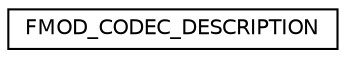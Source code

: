digraph "Graphical Class Hierarchy"
{
  edge [fontname="Helvetica",fontsize="10",labelfontname="Helvetica",labelfontsize="10"];
  node [fontname="Helvetica",fontsize="10",shape=record];
  rankdir="LR";
  Node1 [label="FMOD_CODEC_DESCRIPTION",height=0.2,width=0.4,color="black", fillcolor="white", style="filled",URL="$struct_f_m_o_d___c_o_d_e_c___d_e_s_c_r_i_p_t_i_o_n.html"];
}
